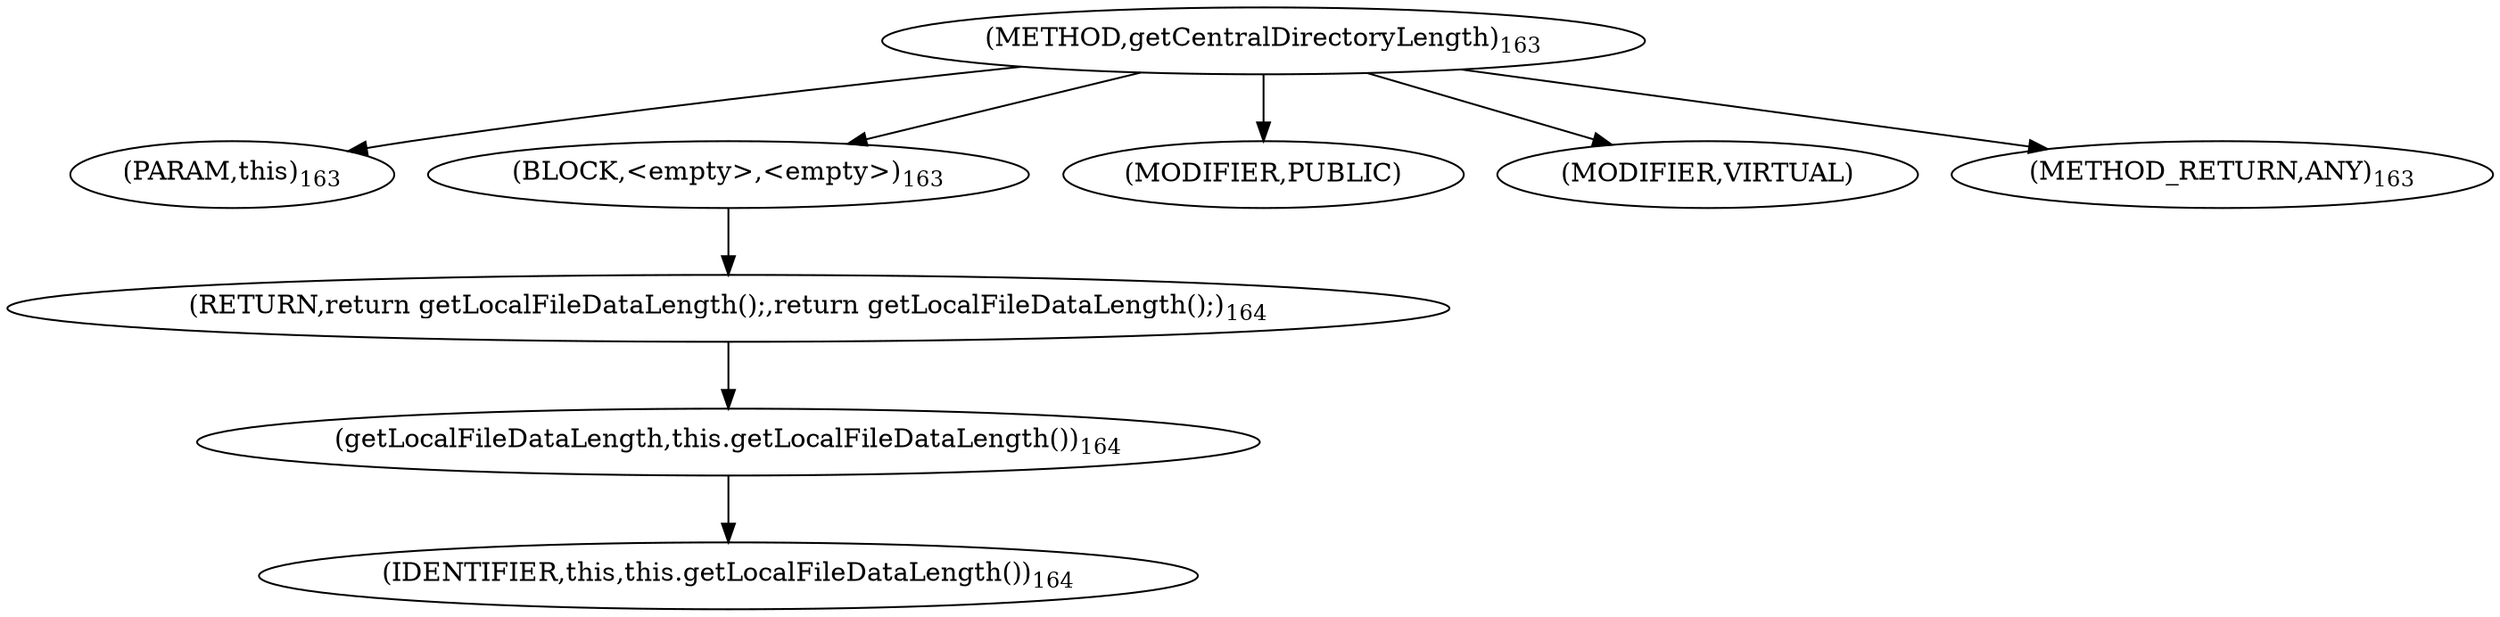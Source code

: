 digraph "getCentralDirectoryLength" {  
"161" [label = <(METHOD,getCentralDirectoryLength)<SUB>163</SUB>> ]
"8" [label = <(PARAM,this)<SUB>163</SUB>> ]
"162" [label = <(BLOCK,&lt;empty&gt;,&lt;empty&gt;)<SUB>163</SUB>> ]
"163" [label = <(RETURN,return getLocalFileDataLength();,return getLocalFileDataLength();)<SUB>164</SUB>> ]
"164" [label = <(getLocalFileDataLength,this.getLocalFileDataLength())<SUB>164</SUB>> ]
"7" [label = <(IDENTIFIER,this,this.getLocalFileDataLength())<SUB>164</SUB>> ]
"165" [label = <(MODIFIER,PUBLIC)> ]
"166" [label = <(MODIFIER,VIRTUAL)> ]
"167" [label = <(METHOD_RETURN,ANY)<SUB>163</SUB>> ]
  "161" -> "8" 
  "161" -> "162" 
  "161" -> "165" 
  "161" -> "166" 
  "161" -> "167" 
  "162" -> "163" 
  "163" -> "164" 
  "164" -> "7" 
}

